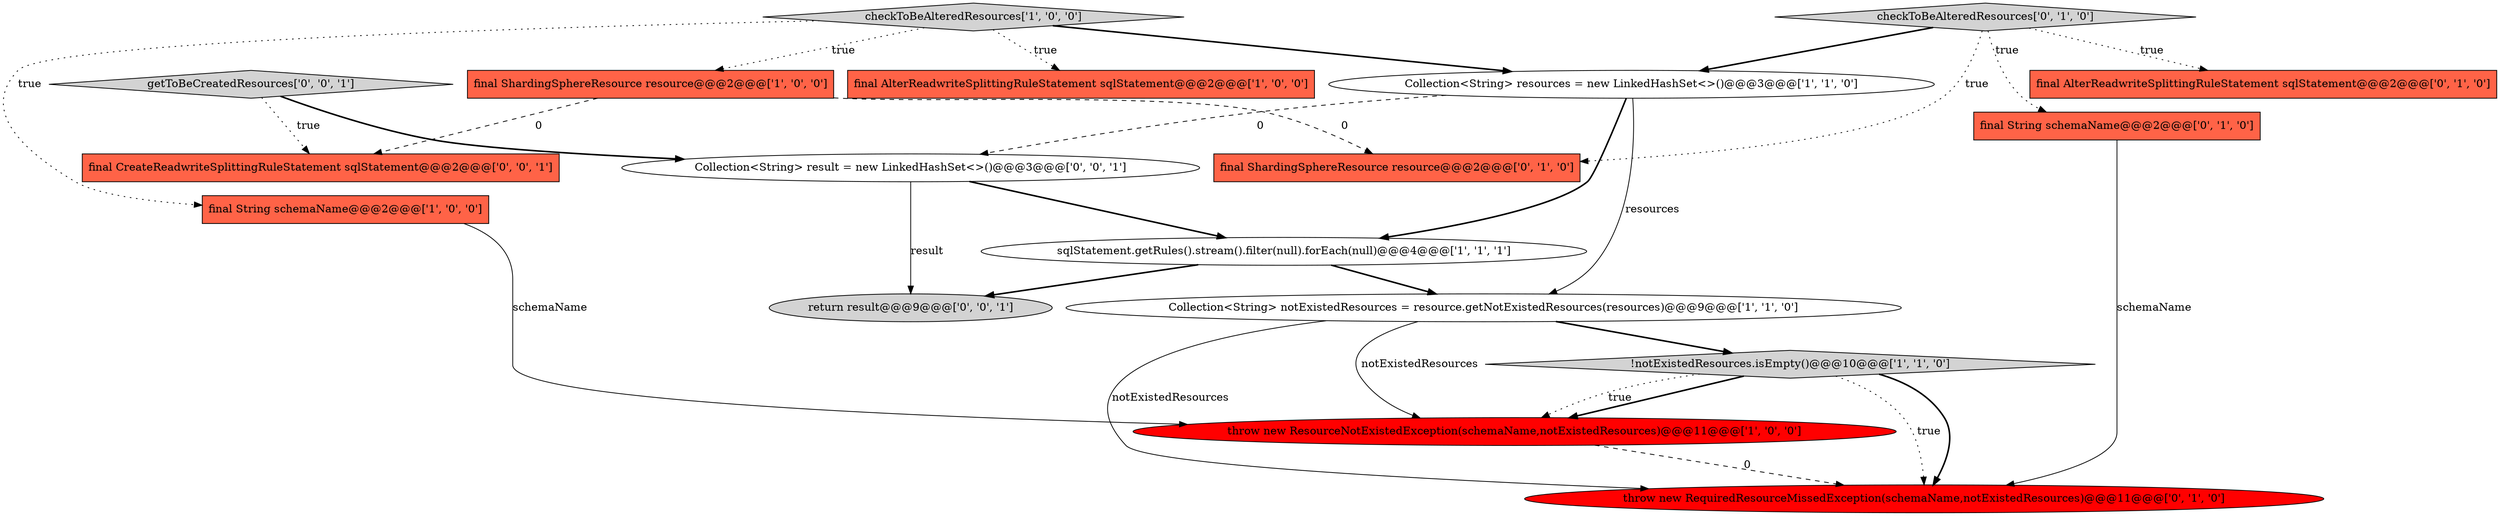 digraph {
14 [style = filled, label = "final CreateReadwriteSplittingRuleStatement sqlStatement@@@2@@@['0', '0', '1']", fillcolor = tomato, shape = box image = "AAA0AAABBB3BBB"];
3 [style = filled, label = "sqlStatement.getRules().stream().filter(null).forEach(null)@@@4@@@['1', '1', '1']", fillcolor = white, shape = ellipse image = "AAA0AAABBB1BBB"];
11 [style = filled, label = "final String schemaName@@@2@@@['0', '1', '0']", fillcolor = tomato, shape = box image = "AAA0AAABBB2BBB"];
6 [style = filled, label = "checkToBeAlteredResources['1', '0', '0']", fillcolor = lightgray, shape = diamond image = "AAA0AAABBB1BBB"];
0 [style = filled, label = "final AlterReadwriteSplittingRuleStatement sqlStatement@@@2@@@['1', '0', '0']", fillcolor = tomato, shape = box image = "AAA0AAABBB1BBB"];
5 [style = filled, label = "!notExistedResources.isEmpty()@@@10@@@['1', '1', '0']", fillcolor = lightgray, shape = diamond image = "AAA0AAABBB1BBB"];
16 [style = filled, label = "return result@@@9@@@['0', '0', '1']", fillcolor = lightgray, shape = ellipse image = "AAA0AAABBB3BBB"];
9 [style = filled, label = "checkToBeAlteredResources['0', '1', '0']", fillcolor = lightgray, shape = diamond image = "AAA0AAABBB2BBB"];
7 [style = filled, label = "Collection<String> notExistedResources = resource.getNotExistedResources(resources)@@@9@@@['1', '1', '0']", fillcolor = white, shape = ellipse image = "AAA0AAABBB1BBB"];
13 [style = filled, label = "final ShardingSphereResource resource@@@2@@@['0', '1', '0']", fillcolor = tomato, shape = box image = "AAA1AAABBB2BBB"];
2 [style = filled, label = "Collection<String> resources = new LinkedHashSet<>()@@@3@@@['1', '1', '0']", fillcolor = white, shape = ellipse image = "AAA0AAABBB1BBB"];
1 [style = filled, label = "final String schemaName@@@2@@@['1', '0', '0']", fillcolor = tomato, shape = box image = "AAA0AAABBB1BBB"];
15 [style = filled, label = "Collection<String> result = new LinkedHashSet<>()@@@3@@@['0', '0', '1']", fillcolor = white, shape = ellipse image = "AAA0AAABBB3BBB"];
12 [style = filled, label = "throw new RequiredResourceMissedException(schemaName,notExistedResources)@@@11@@@['0', '1', '0']", fillcolor = red, shape = ellipse image = "AAA1AAABBB2BBB"];
8 [style = filled, label = "throw new ResourceNotExistedException(schemaName,notExistedResources)@@@11@@@['1', '0', '0']", fillcolor = red, shape = ellipse image = "AAA1AAABBB1BBB"];
17 [style = filled, label = "getToBeCreatedResources['0', '0', '1']", fillcolor = lightgray, shape = diamond image = "AAA0AAABBB3BBB"];
4 [style = filled, label = "final ShardingSphereResource resource@@@2@@@['1', '0', '0']", fillcolor = tomato, shape = box image = "AAA1AAABBB1BBB"];
10 [style = filled, label = "final AlterReadwriteSplittingRuleStatement sqlStatement@@@2@@@['0', '1', '0']", fillcolor = tomato, shape = box image = "AAA0AAABBB2BBB"];
5->8 [style = bold, label=""];
9->2 [style = bold, label=""];
1->8 [style = solid, label="schemaName"];
2->3 [style = bold, label=""];
9->11 [style = dotted, label="true"];
6->1 [style = dotted, label="true"];
17->14 [style = dotted, label="true"];
8->12 [style = dashed, label="0"];
5->12 [style = dotted, label="true"];
3->16 [style = bold, label=""];
7->12 [style = solid, label="notExistedResources"];
15->3 [style = bold, label=""];
6->2 [style = bold, label=""];
2->15 [style = dashed, label="0"];
7->5 [style = bold, label=""];
6->4 [style = dotted, label="true"];
3->7 [style = bold, label=""];
5->12 [style = bold, label=""];
7->8 [style = solid, label="notExistedResources"];
11->12 [style = solid, label="schemaName"];
9->13 [style = dotted, label="true"];
17->15 [style = bold, label=""];
4->14 [style = dashed, label="0"];
2->7 [style = solid, label="resources"];
6->0 [style = dotted, label="true"];
5->8 [style = dotted, label="true"];
4->13 [style = dashed, label="0"];
9->10 [style = dotted, label="true"];
15->16 [style = solid, label="result"];
}
